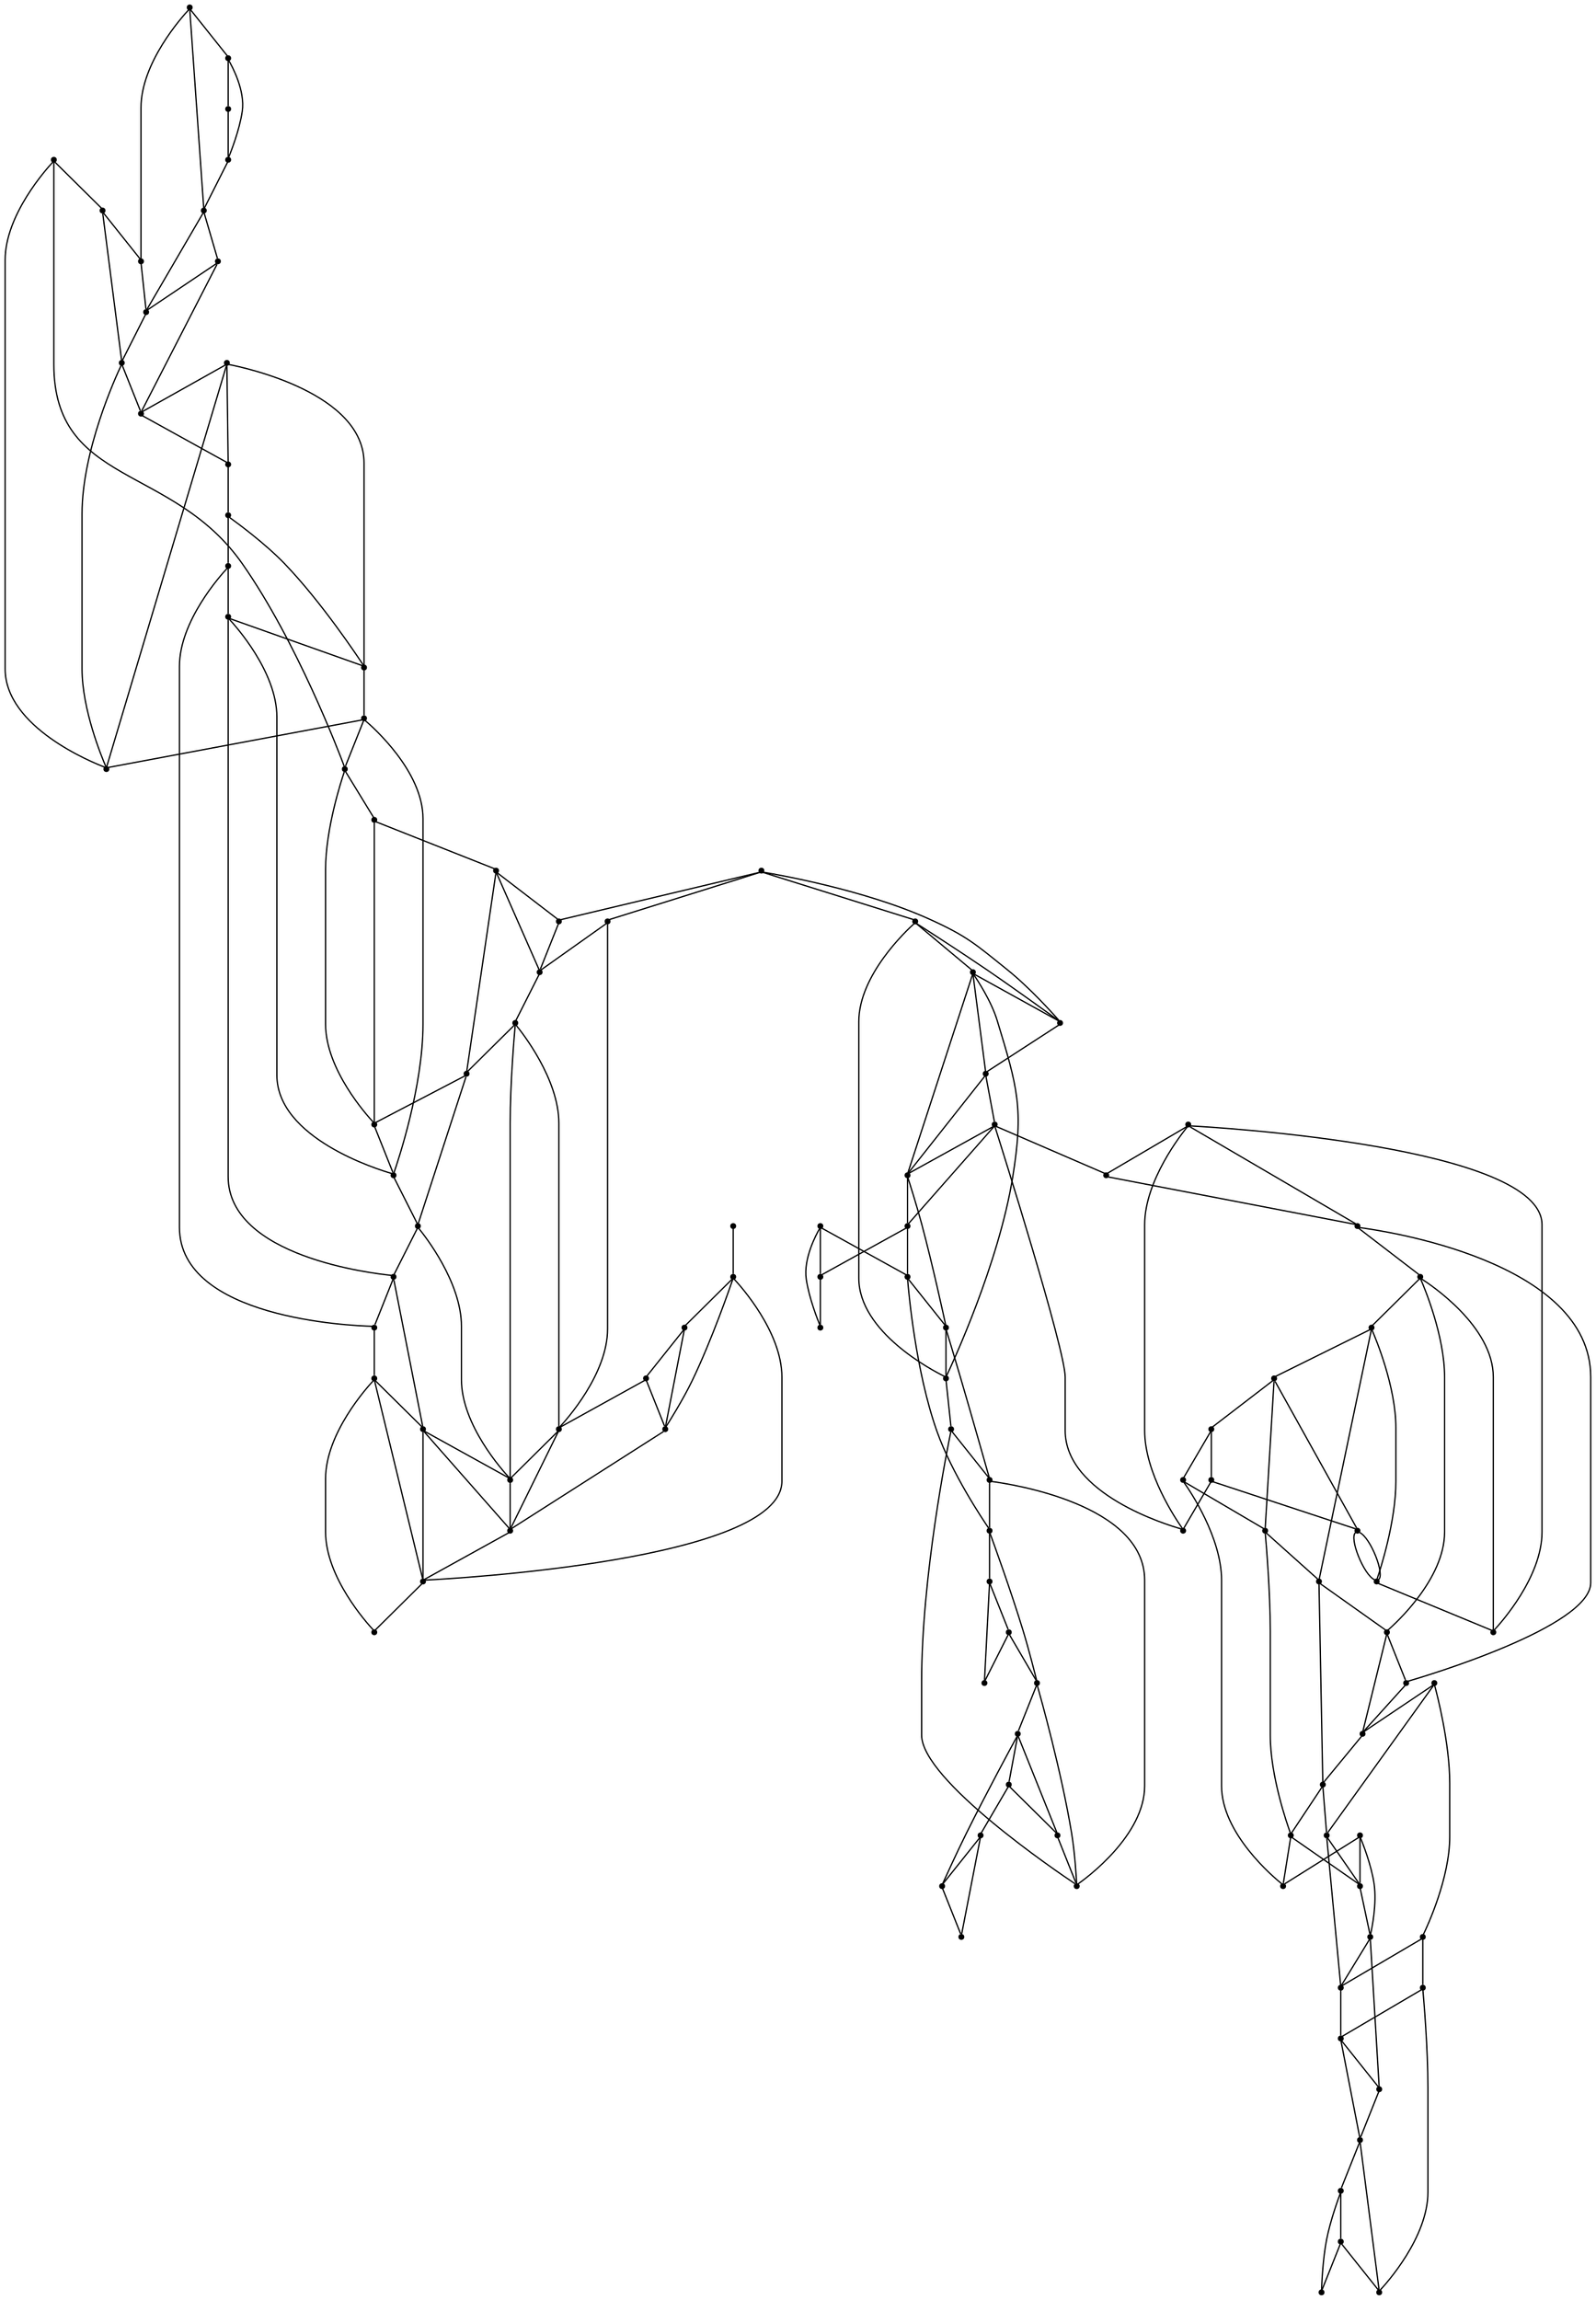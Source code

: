 graph {
  node [shape=point,comment="{\"directed\":false,\"doi\":\"10.1007/978-3-319-73915-1_15\",\"figure\":\"7 (4)\"}"]

  v0 [pos="832.5774285184225,800.6464913248411"]
  v1 [pos="812.5711292625772,820.6493819052671"]
  v2 [pos="792.5710457745618,820.6493819052671"]
  v3 [pos="772.5657957276085,840.6522724856931"]
  v4 [pos="752.5625805100215,840.652272485693"]
  v5 [pos="732.5614955044273,860.6552902413957"]
  v6 [pos="712.555196248582,800.6464913248411"]
  v7 [pos="672.5498627136133,760.6405829887125"]
  v8 [pos="652.5455982871343,760.6405829887125"]
  v9 [pos="612.5392632345869,720.6346746525838"]
  v10 [pos="592.5352213675699,860.6573568396432"]
  v11 [pos="572.5330712559792,840.6523678671506"]
  v12 [pos="572.5370614291897,680.6287663164552"]
  v13 [pos="592.5360639141044,700.6317840721579"]
  v14 [pos="552.5296652731391,820.6493819052671"]
  v15 [pos="552.5296652731391,640.6228579803264"]
  v16 [pos="572.5370614291899,660.6258757360292"]
  v17 [pos="572.5330712559792,800.646459531022"]
  v18 [pos="532.5265136439698,600.6170768194745"]
  v19 [pos="552.5296652731392,620.6199673999006"]
  v20 [pos="512.5233143234873,620.6199673999006"]
  v21 [pos="492.5201150030048,600.6170768194745"]
  v22 [pos="472.5211125180902,660.6258757360291"]
  v23 [pos="452.5137481562484,640.6228579803264"]
  v24 [pos="472.5211125180902,720.6346746525838"]
  v25 [pos="452.5137481562484,740.6375652330097"]
  v26 [pos="432.5105488357658,700.6317840721579"]
  v27 [pos="412.50738130949213,680.6287663164551"]
  v28 [pos="432.51054883576586,740.6375652330098"]
  v29 [pos="412.50738130949213,760.6405829887125"]
  v30 [pos="392.50418198900957,820.6493819052671"]
  v31 [pos="372.50517950409505,800.6464913248411"]
  v32 [pos="352.4978151422533,800.6464913248411"]
  v33 [pos="332.4946158217707,780.6434735691385"]
  v34 [pos="312.491448295497,780.6434735691385"]
  v35 [pos="292.48824897501447,760.6405829887124"]
  v36 [pos="812.5711292625772,800.6464913248411"]
  v37 [pos="792.5710457745618,800.6464913248411"]
  v38 [pos="772.5657957276085,800.6464913248411"]
  v39 [pos="772.5657957276084,820.6493819052671"]
  v40 [pos="752.5625805100215,820.6493819052671"]
  v41 [pos="752.5625805100215,800.6464913248411"]
  v42 [pos="732.5614955044274,820.6493819052671"]
  v43 [pos="732.5614955044274,800.6464913248411"]
  v44 [pos="732.5614955044274,840.652272485693"]
  v45 [pos="712.555196248582,840.6522724856931"]
  v46 [pos="712.5551962485821,860.6552902413957"]
  v47 [pos="712.555196248582,820.6493819052671"]
  v48 [pos="672.5498627136133,820.6493819052671"]
  v49 [pos="672.5498627136133,860.6552902413957"]
  v50 [pos="672.5498627136133,800.6464913248411"]
  v51 [pos="652.5455982871343,820.6493819052671"]
  v52 [pos="672.5498627136133,840.6522724856931"]
  v53 [pos="652.5455982871343,840.652272485693"]
  v54 [pos="652.5455982871343,860.6552902413957"]
  v55 [pos="652.5455982871343,800.6464913248411"]
  v56 [pos="612.5392632345869,860.6552902413957"]
  v57 [pos="612.5392632345869,760.6405829887124"]
  v58 [pos="612.5392632345869,820.6493819052671"]
  v59 [pos="612.5392632345869,800.6464913248411"]
  v60 [pos="592.5360639141044,820.6493819052671"]
  v61 [pos="612.5392632345869,840.652272485693"]
  v62 [pos="592.5360639141044,860.6552902413957"]
  v63 [pos="592.5360639141044,800.646491324841"]
  v64 [pos="572.5370614291897,700.6317840721579"]
  v65 [pos="592.5360639141044,720.6346746525838"]
  v66 [pos="572.5370614291899,720.6346746525838"]
  v67 [pos="592.5360639141044,760.6405829887125"]
  v68 [pos="592.5360639141044,840.652272485693"]
  v69 [pos="552.5296652731392,660.6258757360292"]
  v70 [pos="552.5296652731392,700.6317840721579"]
  v71 [pos="552.5296652731392,720.6346746525838"]
  v72 [pos="572.5330712559792,820.6493501114478"]
  v73 [pos="532.5265136439698,660.6258757360292"]
  v74 [pos="552.5296652731392,680.6287663164551"]
  v75 [pos="532.5265136439698,700.6317840721579"]
  v76 [pos="532.5265136439698,720.6346746525838"]
  v77 [pos="512.5233143234873,600.6170768194745"]
  v78 [pos="472.5211125180902,760.6405829887124"]
  v79 [pos="472.52111251809026,800.6464913248411"]
  v80 [pos="532.5265136439699,740.6375652330098"]
  v81 [pos="532.5265136439699,620.6199673999006"]
  v82 [pos="532.5265136439698,640.6228579803264"]
  v83 [pos="532.5265136439699,680.6287663164552"]
  v84 [pos="472.5211125180902,640.6228579803264"]
  v85 [pos="472.52111251809026,740.6375652330098"]
  v86 [pos="472.52111251809026,780.6434735691385"]
  v87 [pos="472.52111251809026,820.6493819052671"]
  v88 [pos="452.5137481562484,780.6434735691385"]
  v89 [pos="452.5137481562484,760.6405829887124"]
  v90 [pos="432.51054883576586,760.6405829887125"]
  v91 [pos="452.5137481562484,800.6464913248411"]
  v92 [pos="432.5105488357658,780.6434735691385"]
  v93 [pos="452.5137481562484,820.6493819052671"]
  v94 [pos="432.51054883576586,800.6464913248411"]
  v95 [pos="432.5105488357658,820.6493819052671"]
  v96 [pos="432.5105488357658,680.6287663164551"]
  v97 [pos="412.50738130949213,780.6434735691385"]
  v98 [pos="412.50738130949213,800.646491324841"]
  v99 [pos="392.50418198900957,780.6434735691385"]
  v100 [pos="412.50738130949213,820.6493819052671"]
  v101 [pos="392.50418198900957,800.6464913248411"]
  v102 [pos="392.50418198900957,760.6405829887125"]
  v103 [pos="372.50517950409505,760.6405829887124"]
  v104 [pos="372.50517950409505,780.6434735691385"]
  v105 [pos="352.4978151422533,760.6405829887124"]
  v106 [pos="352.49781514225333,780.6434735691385"]
  v107 [pos="332.4946158217707,760.6405829887125"]
  v108 [pos="312.491448295497,760.6405829887125"]

  v0 -- v1 [id="-1",pos="832.5774285184225,800.6464913248411 832.5782869620614,811.698022875259 823.6226849787417,820.6493819052671 812.5711292625772,820.6493819052671"]
  v2 -- v3 [id="-3",pos="792.5710457745618,820.6493819052671 792.5759579798289,831.7009134556848 783.6245528320774,840.6522724856931 772.5657957276085,840.6522724856931"]
  v34 -- v108 [id="-5",pos="312.491448295497,780.6434735691385 312.491448295497,760.6405829887125 312.491448295497,760.6405829887125 312.491448295497,760.6405829887125"]
  v108 -- v35 [id="-6",pos="312.491448295497,760.6405829887125 292.48824897501447,760.6405829887124 292.48824897501447,760.6405829887124 292.48824897501447,760.6405829887124"]
  v108 -- v107 [id="-7",pos="312.491448295497,760.6405829887125 332.4946158217707,760.6405829887125 332.4946158217707,760.6405829887125 332.4946158217707,760.6405829887125"]
  v33 -- v106 [id="-9",pos="332.4946158217707,780.6434735691385 352.49781514225333,780.6434735691385 352.49781514225333,780.6434735691385 352.49781514225333,780.6434735691385"]
  v33 -- v34 [id="-10",pos="332.4946158217707,780.6434735691385 312.491448295497,780.6434735691385 312.491448295497,780.6434735691385 312.491448295497,780.6434735691385"]
  v107 -- v33 [id="-11",pos="332.4946158217707,760.6405829887125 332.4946158217707,780.6434735691385 332.4946158217707,780.6434735691385 332.4946158217707,780.6434735691385"]
  v4 -- v5 [id="-13",pos="752.5625805100215,840.652272485693 752.5613564329808,851.7039312113876 743.6099512852293,860.6552902413957 732.5614955044273,860.6552902413957"]
  v6 -- v7 [id="-14",pos="712.555196248582,800.6464913248411 712.5549577920157,778.5557006382128 694.6396205782261,760.6405194010741 672.5498627136133,760.6405829887125"]
  v105 -- v107 [id="-15",pos="352.4978151422533,760.6405829887124 332.4946158217707,760.6405829887125 332.4946158217707,760.6405829887125 332.4946158217707,760.6405829887125"]
  v105 -- v106 [id="-16",pos="352.4978151422533,760.6405829887124 352.49781514225333,780.6434735691385 352.49781514225333,780.6434735691385 352.49781514225333,780.6434735691385"]
  v32 -- v31 [id="-17",pos="352.4978151422533,800.6464913248411 372.50517950409505,800.6464913248411 372.50517950409505,800.6464913248411 372.50517950409505,800.6464913248411"]
  v106 -- v32 [id="-18",pos="352.49781514225333,780.6434735691385 352.4978151422533,800.6464913248411 352.4978151422533,800.6464913248411 352.4978151422533,800.6464913248411"]
  v31 -- v104 [id="-20",pos="372.50517950409505,800.6464913248411 372.50517950409505,780.6434735691385 372.50517950409505,780.6434735691385 372.50517950409505,780.6434735691385"]
  v104 -- v106 [id="-21",pos="372.50517950409505,780.6434735691385 352.49781514225333,780.6434735691385 352.49781514225333,780.6434735691385 352.49781514225333,780.6434735691385"]
  v103 -- v104 [id="-22",pos="372.50517950409505,760.6405829887124 372.50517950409505,780.6434735691385 372.50517950409505,780.6434735691385 372.50517950409505,780.6434735691385"]
  v103 -- v105 [id="-23",pos="372.50517950409505,760.6405829887124 352.4978151422533,760.6405829887124 352.4978151422533,760.6405829887124 352.4978151422533,760.6405829887124"]
  v8 -- v9 [id="-25",pos="652.5455982871343,760.6405829887125 652.5454234189856,738.5497923020841 634.630086205196,720.6346110649454 612.5392632345869,720.6346746525838"]
  v10 -- v11 [id="-26",pos="592.5352213675699,860.6573568396432 581.480025214492,860.6551630661189 572.5285564783227,851.7038676237491 572.5330712559792,840.6523678671506"]
  v30 -- v100 [id="-27",pos="392.50418198900957,820.6493819052671 412.50738130949213,820.6493819052671 412.50738130949213,820.6493819052671 412.50738130949213,820.6493819052671"]
  v102 -- v29 [id="-28",pos="392.50418198900957,760.6405829887125 412.50738130949213,760.6405829887125 412.50738130949213,760.6405829887125 412.50738130949213,760.6405829887125"]
  v30 -- v101 [id="-29",pos="392.50418198900957,820.6493819052671 392.50418198900957,800.6464913248411 392.50418198900957,800.6464913248411 392.50418198900957,800.6464913248411"]
  v101 -- v31 [id="-30",pos="392.50418198900957,800.6464913248411 372.50517950409505,800.6464913248411 372.50517950409505,800.6464913248411 372.50517950409505,800.6464913248411"]
  v99 -- v101 [id="-31",pos="392.50418198900957,780.6434735691385 392.50418198900957,800.6464913248411 392.50418198900957,800.6464913248411 392.50418198900957,800.6464913248411"]
  v99 -- v104 [id="-32",pos="392.50418198900957,780.6434735691385 372.50517950409505,780.6434735691385 372.50517950409505,780.6434735691385 372.50517950409505,780.6434735691385"]
  v102 -- v99 [id="-33",pos="392.50418198900957,760.6405829887125 392.50418198900957,780.6434735691385 392.50418198900957,780.6434735691385 392.50418198900957,780.6434735691385"]
  v102 -- v103 [id="-34",pos="392.50418198900957,760.6405829887125 372.50517950409505,760.6405829887124 372.50517950409505,760.6405829887124 372.50517950409505,760.6405829887124"]
  v100 -- v95 [id="-38",pos="412.50738130949213,820.6493819052671 432.5105488357658,820.6493819052671 432.5105488357658,820.6493819052671 432.5105488357658,820.6493819052671"]
  v98 -- v101 [id="-39",pos="412.50738130949213,800.646491324841 392.50418198900957,800.6464913248411 392.50418198900957,800.6464913248411 392.50418198900957,800.6464913248411"]
  v98 -- v100 [id="-40",pos="412.50738130949213,800.646491324841 412.50738130949213,820.6493819052671 412.50738130949213,820.6493819052671 412.50738130949213,820.6493819052671"]
  v97 -- v99 [id="-41",pos="412.50738130949213,780.6434735691385 392.50418198900957,780.6434735691385 392.50418198900957,780.6434735691385 392.50418198900957,780.6434735691385"]
  v97 -- v98 [id="-42",pos="412.50738130949213,780.6434735691385 412.50738130949213,800.646491324841 412.50738130949213,800.646491324841 412.50738130949213,800.646491324841"]
  v29 -- v97 [id="-43",pos="412.50738130949213,760.6405829887125 412.50738130949213,780.6434735691385 412.50738130949213,780.6434735691385 412.50738130949213,780.6434735691385"]
  v29 -- v90 [id="-44",pos="412.50738130949213,760.6405829887125 432.51054883576586,760.6405829887125 432.51054883576586,760.6405829887125 432.51054883576586,760.6405829887125"]
  v12 -- v13 [id="-45",pos="572.5370614291897,680.6287663164552 583.5846110750394,680.6287027288167 592.5360798112088,689.5799981711865 592.5360639141044,700.6317840721579"]
  v11 -- v14 [id="-46",pos="572.5330712559792,840.6523678671506 561.4811499064128,840.6522724856931 552.5296811702436,831.7009770433233 552.5296652731391,820.6493819052671"]
  v15 -- v16 [id="-47",pos="552.5296652731391,640.6228579803264 563.5814117545569,640.6227943926881 572.5328804907261,649.5740898350579 572.5370614291899,660.6258757360292"]
  v14 -- v17 [id="-48",pos="552.5296652731391,820.6493819052671 552.5296811702436,809.5977867672109 561.4810863179952,800.6464277372028 572.5330712559792,800.646459531022"]
  v95 -- v94 [id="-51",pos="432.5105488357658,820.6493819052671 432.51054883576586,800.6464913248411 432.51054883576586,800.6464913248411 432.51054883576586,800.6464913248411"]
  v94 -- v92 [id="-52",pos="432.51054883576586,800.6464913248411 432.5105488357658,780.6434735691385 432.5105488357658,780.6434735691385 432.5105488357658,780.6434735691385"]
  v94 -- v98 [id="-53",pos="432.51054883576586,800.6464913248411 412.50738130949213,800.646491324841 412.50738130949213,800.646491324841 412.50738130949213,800.646491324841"]
  v92 -- v90 [id="-54",pos="432.5105488357658,780.6434735691385 432.51054883576586,760.6405829887125 432.51054883576586,760.6405829887125 432.51054883576586,760.6405829887125"]
  v92 -- v97 [id="-55",pos="432.5105488357658,780.6434735691385 412.50738130949213,780.6434735691385 412.50738130949213,780.6434735691385 412.50738130949213,780.6434735691385"]
  v90 -- v28 [id="-56",pos="432.51054883576586,760.6405829887125 432.51054883576586,740.6375652330098 432.51054883576586,740.6375652330098 432.51054883576586,740.6375652330098"]
  v28 -- v25 [id="-57",pos="432.51054883576586,740.6375652330098 452.5137481562484,740.6375652330097 452.5137481562484,740.6375652330097 452.5137481562484,740.6375652330097"]
  v96 -- v83 [id="-58",pos="432.5105488357658,680.6287663164551 532.5265136439699,680.6287663164552 532.5265136439699,680.6287663164552 532.5265136439699,680.6287663164552"]
  v96 -- v26 [id="-59",pos="432.5105488357658,680.6287663164551 432.5105488357658,700.6317840721579 432.5105488357658,700.6317840721579 432.5105488357658,700.6317840721579"]
  v96 -- v27 [id="-60",pos="432.5105488357658,680.6287663164551 412.50738130949213,680.6287663164551 412.50738130949213,680.6287663164551 412.50738130949213,680.6287663164551"]
  v93 -- v95 [id="-62",pos="452.5137481562484,820.6493819052671 432.5105488357658,820.6493819052671 432.5105488357658,820.6493819052671 432.5105488357658,820.6493819052671"]
  v93 -- v87 [id="-64",pos="452.5137481562484,820.6493819052671 472.52111251809026,820.6493819052671 472.52111251809026,820.6493819052671 472.52111251809026,820.6493819052671"]
  v91 -- v94 [id="-65",pos="452.5137481562484,800.6464913248411 432.51054883576586,800.6464913248411 432.51054883576586,800.6464913248411 432.51054883576586,800.6464913248411"]
  v91 -- v79 [id="-66",pos="452.5137481562484,800.6464913248411 472.52111251809026,800.6464913248411 472.52111251809026,800.6464913248411 472.52111251809026,800.6464913248411"]
  v91 -- v93 [id="-67",pos="452.5137481562484,800.6464913248411 452.5137481562484,820.6493819052671 452.5137481562484,820.6493819052671 452.5137481562484,820.6493819052671"]
  v88 -- v92 [id="-68",pos="452.5137481562484,780.6434735691385 432.5105488357658,780.6434735691385 432.5105488357658,780.6434735691385 432.5105488357658,780.6434735691385"]
  v88 -- v91 [id="-69",pos="452.5137481562484,780.6434735691385 452.5137481562484,800.6464913248411 452.5137481562484,800.6464913248411 452.5137481562484,800.6464913248411"]
  v89 -- v88 [id="-70",pos="452.5137481562484,760.6405829887124 452.5137481562484,780.6434735691385 452.5137481562484,780.6434735691385 452.5137481562484,780.6434735691385"]
  v89 -- v78 [id="-71",pos="452.5137481562484,760.6405829887124 472.5211125180902,760.6405829887124 472.5211125180902,760.6405829887124 472.5211125180902,760.6405829887124"]
  v89 -- v90 [id="-72",pos="452.5137481562484,760.6405829887124 432.51054883576586,760.6405829887125 432.51054883576586,760.6405829887125 432.51054883576586,760.6405829887125"]
  v25 -- v89 [id="-73",pos="452.5137481562484,740.6375652330097 452.5137481562484,760.6405829887124 452.5137481562484,760.6405829887124 452.5137481562484,760.6405829887124"]
  v18 -- v19 [id="-74",pos="532.5265136439698,600.6170768194745 543.5782124340743,600.6168860565595 552.5296811702436,609.5681814989292 552.5296652731392,620.6199673999006"]
  v20 -- v21 [id="-75",pos="512.5233143234873,620.6199673999006 501.47546263265355,620.6198402246238 492.5240256906931,611.668544782254 492.5201150030048,600.6170768194745"]
  v22 -- v23 [id="-76",pos="472.5211125180902,660.6258757360291 461.46909578589725,660.6257485607524 452.51765884393683,651.6744531183826 452.5137481562484,640.6228579803264"]
  v24 -- v25 [id="-77",pos="472.5211125180902,720.6346746525838 461.4690321974796,720.6346110649454 452.51759525551915,729.5859065073151 452.5137481562484,740.6375652330097"]
  v87 -- v79 [id="-81",pos="472.52111251809026,820.6493819052671 472.52111251809026,800.6464913248411 472.52111251809026,800.6464913248411 472.52111251809026,800.6464913248411"]
  v79 -- v86 [id="-82",pos="472.52111251809026,800.6464913248411 472.52111251809026,780.6434735691385 472.52111251809026,780.6434735691385 472.52111251809026,780.6434735691385"]
  v86 -- v88 [id="-83",pos="472.52111251809026,780.6434735691385 452.5137481562484,780.6434735691385 452.5137481562484,780.6434735691385 452.5137481562484,780.6434735691385"]
  v86 -- v78 [id="-84",pos="472.52111251809026,780.6434735691385 472.5211125180902,760.6405829887124 472.5211125180902,760.6405829887124 472.5211125180902,760.6405829887124"]
  v87 -- v80 [id="-85",pos="472.52111251809026,820.6493819052671 532.5304243316583,820.6493819052671 532.5304243316583,820.6493819052671 532.5304243316583,820.6493819052671 532.5265136439699,800.6464277372028 532.5265136439699,800.6464277372028 532.5265136439699,800.6464277372028 532.5265136439699,780.6434735691385 532.5265136439699,780.6434735691385 532.5265136439699,780.6434735691385 532.5265136439699,760.6405829887125 532.5265136439699,760.6405829887125 532.5265136439699,760.6405829887125 532.5265136439699,740.6375652330098 532.5265136439699,740.6375652330098 532.5265136439699,740.6375652330098"]
  v86 -- v79 [id="-86",pos="472.52111251809026,780.6434735691385 532.5304243316583,780.6434735691385 532.5304243316583,780.6434735691385 532.5304243316583,780.6434735691385 552.5296811702436,780.6434735691385 552.5296811702436,780.6434735691385 552.5296811702436,780.6434735691385 552.5296811702436,760.6405194010741 552.5296811702436,760.6405194010741 552.5296811702436,760.6405194010741 563.5814117545569,760.6405194010741 572.5328804907261,769.5918148434439 572.5328804907261,780.6434735691385 572.5328804907261,791.6950687071945 563.5814753429746,800.6464277372028 552.5296811702436,800.6464277372028 532.526481849761,800.6464277372028 532.526481849761,800.6464277372028 532.526481849761,800.6464277372028 472.52111251809026,800.6464913248411 472.52111251809026,800.6464913248411 472.52111251809026,800.6464913248411"]
  v20 -- v81 [id="-88",pos="512.5233143234873,620.6199673999006 532.5265136439699,620.6199673999006 532.5265136439699,620.6199673999006 532.5265136439699,620.6199673999006"]
  v77 -- v21 [id="-89",pos="512.5233143234873,600.6170768194745 492.5201150030048,600.6170768194745 492.5201150030048,600.6170768194745 492.5201150030048,600.6170768194745"]
  v77 -- v20 [id="-90",pos="512.5233143234873,600.6170768194745 512.5233143234873,620.6199673999006 512.5233143234873,620.6199673999006 512.5233143234873,620.6199673999006"]
  v22 -- v84 [id="-91",pos="472.5211125180902,660.6258757360291 472.5211125180902,640.6228579803264 472.5211125180902,640.6228579803264 472.5211125180902,640.6228579803264"]
  v26 -- v27 [id="-92",pos="432.5105488357658,700.6317840721579 421.46272893914096,700.631656896881 412.5112919971806,691.6803614545113 412.50738130949213,680.6287663164551"]
  v28 -- v29 [id="-93",pos="432.51054883576586,740.6375652330098 421.4626653507233,740.6375652330098 412.51122840876286,749.5888606753795 412.50738130949213,760.6405829887125"]
  v30 -- v31 [id="-94",pos="392.50418198900957,820.6493819052671 381.456298503967,820.6493183176287 372.50486156200657,811.698022875259 372.50517950409505,800.6464913248411"]
  v32 -- v33 [id="-95",pos="352.4978151422533,800.6464913248411 341.4499316572107,800.6463641495643 332.4984947152503,791.6950687071945 332.4946158217707,780.6434735691385"]
  v34 -- v35 [id="-96",pos="312.491448295497,780.6434735691385 301.4435648104544,780.6434099815 292.492127868494,771.6921145391302 292.48824897501447,760.6405829887124"]
  v36 -- v0 [id="-100",pos="812.5711292625772,800.6464913248411 832.5774285184225,800.6464913248411 832.5774285184225,800.6464913248411 832.5774285184225,800.6464913248411"]
  v36 -- v1 [id="-101",pos="812.5711292625772,800.6464913248411 812.5711292625772,820.6493819052671 812.5711292625772,820.6493819052671 812.5711292625772,820.6493819052671"]
  v1 -- v2 [id="-102",pos="812.5711292625772,820.6493819052671 792.5710457745618,820.6493819052671 792.5710457745618,820.6493819052671 792.5710457745618,820.6493819052671"]
  v37 -- v38 [id="-104",pos="792.5710457745618,800.6464913248411 772.5657957276085,800.6464913248411 772.5657957276085,800.6464913248411 772.5657957276085,800.6464913248411"]
  v37 -- v2 [id="-105",pos="792.5710457745618,800.6464913248411 792.5710457745618,820.6493819052671 792.5710457745618,820.6493819052671 792.5710457745618,820.6493819052671"]
  v37 -- v36 [id="-106",pos="792.5710457745618,800.6464913248411 812.5711292625772,800.6464913248411 812.5711292625772,800.6464913248411 812.5711292625772,800.6464913248411"]
  v38 -- v39 [id="-108",pos="772.5657957276085,800.6464913248411 772.5657957276084,820.6493819052671 772.5657957276084,820.6493819052671 772.5657957276084,820.6493819052671"]
  v75 -- v83 [id="-109",pos="532.5265136439698,700.6317840721579 532.5265136439699,680.6287663164552 532.5265136439699,680.6287663164552 532.5265136439699,680.6287663164552"]
  v75 -- v76 [id="-110",pos="532.5265136439698,700.6317840721579 532.5265136439698,720.6346746525838 532.5265136439698,720.6346746525838 532.5265136439698,720.6346746525838"]
  v83 -- v74 [id="-111",pos="532.5265136439699,680.6287663164552 552.5296652731392,680.6287663164551 552.5296652731392,680.6287663164551 552.5296652731392,680.6287663164551"]
  v73 -- v82 [id="-112",pos="532.5265136439698,660.6258757360292 532.5265136439698,640.6228579803264 532.5265136439698,640.6228579803264 532.5265136439698,640.6228579803264"]
  v73 -- v83 [id="-113",pos="532.5265136439698,660.6258757360292 532.5265136439699,680.6287663164552 532.5265136439699,680.6287663164552 532.5265136439699,680.6287663164552"]
  v82 -- v81 [id="-114",pos="532.5265136439698,640.6228579803264 532.5265136439699,620.6199673999006 532.5265136439699,620.6199673999006 532.5265136439699,620.6199673999006"]
  v82 -- v15 [id="-115",pos="532.5265136439698,640.6228579803264 552.5296652731391,640.6228579803264 552.5296652731391,640.6228579803264 552.5296652731391,640.6228579803264"]
  v81 -- v19 [id="-116",pos="532.5265136439699,620.6199673999006 552.5296652731392,620.6199673999006 552.5296652731392,620.6199673999006 552.5296652731392,620.6199673999006"]
  v81 -- v18 [id="-117",pos="532.5265136439699,620.6199673999006 532.5265136439698,600.6170768194745 532.5265136439698,600.6170768194745 532.5265136439698,600.6170768194745"]
  v85 -- v25 [id="-118",pos="472.52111251809026,740.6375652330098 452.5137481562484,740.6375652330097 452.5137481562484,740.6375652330097 452.5137481562484,740.6375652330097"]
  v85 -- v78 [id="-119",pos="472.52111251809026,740.6375652330098 472.5211125180902,760.6405829887124 472.5211125180902,760.6405829887124 472.5211125180902,760.6405829887124"]
  v85 -- v24 [id="-120",pos="472.52111251809026,740.6375652330098 472.5211125180902,720.6346746525838 472.5211125180902,720.6346746525838 472.5211125180902,720.6346746525838"]
  v85 -- v80 [id="-121",pos="472.52111251809026,740.6375652330098 532.5265136439699,740.6375652330098 532.5265136439699,740.6375652330098 532.5265136439699,740.6375652330098"]
  v76 -- v80 [id="-122",pos="532.5265136439698,720.6346746525838 532.5265136439699,740.6375652330098 532.5265136439699,740.6375652330098 532.5265136439699,740.6375652330098"]
  v75 -- v26 [id="-125",pos="532.5265136439698,700.6317840721579 432.5105488357658,700.6317840721579 432.5105488357658,700.6317840721579 432.5105488357658,700.6317840721579"]
  v73 -- v22 [id="-126",pos="532.5265136439698,660.6258757360292 472.5211125180902,660.6258757360291 472.5211125180902,660.6258757360291 472.5211125180902,660.6258757360291"]
  v18 -- v77 [id="-127",pos="532.5265136439698,600.6170768194745 512.5233143234873,600.6170768194745 512.5233143234873,600.6170768194745 512.5233143234873,600.6170768194745"]
  v76 -- v24 [id="-128",pos="532.5265136439698,720.6346746525838 472.5211125180902,720.6346746525838 472.5211125180902,720.6346746525838 472.5211125180902,720.6346746525838"]
  v39 -- v40 [id="-129",pos="772.5657957276084,820.6493819052671 752.5625805100215,820.6493819052671 752.5625805100215,820.6493819052671 752.5625805100215,820.6493819052671"]
  v39 -- v2 [id="-130",pos="772.5657957276084,820.6493819052671 792.5710457745618,820.6493819052671 792.5710457745618,820.6493819052671 792.5710457745618,820.6493819052671"]
  v3 -- v39 [id="-131",pos="772.5657957276085,840.6522724856931 772.5657957276084,820.6493819052671 772.5657957276084,820.6493819052671 772.5657957276084,820.6493819052671"]
  v41 -- v40 [id="-133",pos="752.5625805100215,800.6464913248411 752.5625805100215,820.6493819052671 752.5625805100215,820.6493819052671 752.5625805100215,820.6493819052671"]
  v40 -- v4 [id="-134",pos="752.5625805100215,820.6493819052671 752.5625805100215,840.652272485693 752.5625805100215,840.652272485693 752.5625805100215,840.652272485693"]
  v40 -- v42 [id="-135",pos="752.5625805100215,820.6493819052671 732.5614955044274,820.6493819052671 732.5614955044274,820.6493819052671 732.5614955044274,820.6493819052671"]
  v41 -- v38 [id="-136",pos="752.5625805100215,800.6464913248411 772.5657957276085,800.6464913248411 772.5657957276085,800.6464913248411 772.5657957276085,800.6464913248411"]
  v4 -- v3 [id="-137",pos="752.5625805100215,840.652272485693 772.5657957276085,840.6522724856931 772.5657957276085,840.6522724856931 772.5657957276085,840.6522724856931"]
  v43 -- v6 [id="-138",pos="732.5614955044274,800.6464913248411 712.555196248582,800.6464913248411 712.555196248582,800.6464913248411 712.555196248582,800.6464913248411"]
  v44 -- v45 [id="-139",pos="732.5614955044274,840.652272485693 712.555196248582,840.6522724856931 712.555196248582,840.6522724856931 712.555196248582,840.6522724856931"]
  v5 -- v46 [id="-141",pos="732.5614955044273,860.6552902413957 712.5551962485821,860.6552902413957 712.5551962485821,860.6552902413957 712.5551962485821,860.6552902413957"]
  v43 -- v42 [id="-142",pos="732.5614955044274,800.6464913248411 732.5614955044274,820.6493819052671 732.5614955044274,820.6493819052671 732.5614955044274,820.6493819052671"]
  v43 -- v41 [id="-143",pos="732.5614955044274,800.6464913248411 752.5625805100215,800.6464913248411 752.5625805100215,800.6464913248411 752.5625805100215,800.6464913248411"]
  v44 -- v5 [id="-144",pos="732.5614955044274,840.652272485693 732.5614955044273,860.6552902413957 732.5614955044273,860.6552902413957 732.5614955044273,860.6552902413957"]
  v44 -- v4 [id="-145",pos="732.5614955044274,840.652272485693 752.5625805100215,840.652272485693 752.5625805100215,840.652272485693 752.5625805100215,840.652272485693"]
  v44 -- v42 [id="-146",pos="732.5614955044274,840.652272485693 732.5614955044274,820.6493819052671 732.5614955044274,820.6493819052671 732.5614955044274,820.6493819052671"]
  v47 -- v48 [id="-147",pos="712.555196248582,820.6493819052671 672.5498627136133,820.6493819052671 672.5498627136133,820.6493819052671 672.5498627136133,820.6493819052671"]
  v47 -- v42 [id="-148",pos="712.555196248582,820.6493819052671 732.5614955044274,820.6493819052671 732.5614955044274,820.6493819052671 732.5614955044274,820.6493819052671"]
  v47 -- v6 [id="-149",pos="712.555196248582,820.6493819052671 712.555196248582,800.6464913248411 712.555196248582,800.6464913248411 712.555196248582,800.6464913248411"]
  v45 -- v47 [id="-150",pos="712.555196248582,840.6522724856931 712.555196248582,820.6493819052671 712.555196248582,820.6493819052671 712.555196248582,820.6493819052671"]
  v45 -- v46 [id="-151",pos="712.555196248582,840.6522724856931 712.5551962485821,860.6552902413957 712.5551962485821,860.6552902413957 712.5551962485821,860.6552902413957"]
  v84 -- v23 [id="-153",pos="472.5211125180902,640.6228579803264 452.5137481562484,640.6228579803264 452.5137481562484,640.6228579803264 452.5137481562484,640.6228579803264"]
  v46 -- v49 [id="-154",pos="712.5551962485821,860.6552902413957 672.5498627136133,860.6552902413957 672.5498627136133,860.6552902413957 672.5498627136133,860.6552902413957"]
  v84 -- v82 [id="-155",pos="472.5211125180902,640.6228579803264 532.5265136439698,640.6228579803264 532.5265136439698,640.6228579803264 532.5265136439698,640.6228579803264"]
  v71 -- v76 [id="-156",pos="552.5296652731392,720.6346746525838 532.5265136439698,720.6346746525838 532.5265136439698,720.6346746525838 532.5265136439698,720.6346746525838"]
  v70 -- v71 [id="-157",pos="552.5296652731392,700.6317840721579 552.5296652731392,720.6346746525838 552.5296652731392,720.6346746525838 552.5296652731392,720.6346746525838"]
  v70 -- v75 [id="-158",pos="552.5296652731392,700.6317840721579 532.5265136439698,700.6317840721579 532.5265136439698,700.6317840721579 532.5265136439698,700.6317840721579"]
  v74 -- v12 [id="-159",pos="552.5296652731392,680.6287663164551 572.5370614291897,680.6287663164552 572.5370614291897,680.6287663164552 572.5370614291897,680.6287663164552"]
  v74 -- v70 [id="-160",pos="552.5296652731392,680.6287663164551 552.5296652731392,700.6317840721579 552.5296652731392,700.6317840721579 552.5296652731392,700.6317840721579"]
  v69 -- v74 [id="-161",pos="552.5296652731392,660.6258757360292 552.5296652731392,680.6287663164551 552.5296652731392,680.6287663164551 552.5296652731392,680.6287663164551"]
  v69 -- v73 [id="-162",pos="552.5296652731392,660.6258757360292 532.5265136439698,660.6258757360292 532.5265136439698,660.6258757360292 532.5265136439698,660.6258757360292"]
  v15 -- v69 [id="-163",pos="552.5296652731391,640.6228579803264 552.5296652731392,660.6258757360292 552.5296652731392,660.6258757360292 552.5296652731392,660.6258757360292"]
  v19 -- v15 [id="-164",pos="552.5296652731392,620.6199673999006 552.5296652731391,640.6228579803264 552.5296652731391,640.6228579803264 552.5296652731391,640.6228579803264"]
  v50 -- v48 [id="-165",pos="672.5498627136133,800.6464913248411 672.5498627136133,820.6493819052671 672.5498627136133,820.6493819052671 672.5498627136133,820.6493819052671"]
  v48 -- v51 [id="-166",pos="672.5498627136133,820.6493819052671 652.5455982871343,820.6493819052671 652.5455982871343,820.6493819052671 652.5455982871343,820.6493819052671"]
  v52 -- v45 [id="-167",pos="672.5498627136133,840.6522724856931 712.555196248582,840.6522724856931 712.555196248582,840.6522724856931 712.555196248582,840.6522724856931"]
  v52 -- v53 [id="-168",pos="672.5498627136133,840.6522724856931 652.5455982871343,840.652272485693 652.5455982871343,840.652272485693 652.5455982871343,840.652272485693"]
  v52 -- v48 [id="-169",pos="672.5498627136133,840.6522724856931 672.5498627136133,820.6493819052671 672.5498627136133,820.6493819052671 672.5498627136133,820.6493819052671"]
  v49 -- v52 [id="-170",pos="672.5498627136133,860.6552902413957 672.5498627136133,840.6522724856931 672.5498627136133,840.6522724856931 672.5498627136133,840.6522724856931"]
  v49 -- v54 [id="-172",pos="672.5498627136133,860.6552902413957 652.5455982871343,860.6552902413957 652.5455982871343,860.6552902413957 652.5455982871343,860.6552902413957"]
  v11 -- v68 [id="-173",pos="572.5330712559792,840.6523678671506 592.5360639141044,840.652272485693 592.5360639141044,840.652272485693 592.5360639141044,840.652272485693"]
  v72 -- v14 [id="-174",pos="572.5330712559792,820.6493501114478 552.5296652731391,820.6493819052671 552.5296652731391,820.6493819052671 552.5296652731391,820.6493819052671"]
  v72 -- v11 [id="-175",pos="572.5330712559792,820.6493501114478 572.5330712559792,840.6523678671506 572.5330712559792,840.6523678671506 572.5330712559792,840.6523678671506"]
  v72 -- v60 [id="-176",pos="572.5330712559792,820.6493501114478 592.5360639141044,820.6493819052671 592.5360639141044,820.6493819052671 592.5360639141044,820.6493819052671"]
  v17 -- v72 [id="-177",pos="572.5330712559792,800.646459531022 572.5330712559792,820.6493501114478 572.5330712559792,820.6493501114478 572.5330712559792,820.6493501114478"]
  v17 -- v63 [id="-178",pos="572.5330712559792,800.646459531022 592.5360639141044,800.646491324841 592.5360639141044,800.646491324841 592.5360639141044,800.646491324841"]
  v7 -- v8 [id="-179",pos="672.5498627136133,760.6405829887125 652.5455982871343,760.6405829887125 652.5455982871343,760.6405829887125 652.5455982871343,760.6405829887125"]
  v66 -- v71 [id="-180",pos="572.5370614291899,720.6346746525838 552.5296652731392,720.6346746525838 552.5296652731392,720.6346746525838 552.5296652731392,720.6346746525838"]
  v64 -- v70 [id="-181",pos="572.5370614291897,700.6317840721579 552.5296652731392,700.6317840721579 552.5296652731392,700.6317840721579 552.5296652731392,700.6317840721579"]
  v64 -- v66 [id="-182",pos="572.5370614291897,700.6317840721579 572.5370614291899,720.6346746525838 572.5370614291899,720.6346746525838 572.5370614291899,720.6346746525838"]
  v12 -- v64 [id="-183",pos="572.5370614291897,680.6287663164552 572.5370614291897,700.6317840721579 572.5370614291897,700.6317840721579 572.5370614291897,700.6317840721579"]
  v12 -- v16 [id="-184",pos="572.5370614291897,680.6287663164552 572.5370614291899,660.6258757360292 572.5370614291899,660.6258757360292 572.5370614291899,660.6258757360292"]
  v16 -- v69 [id="-185",pos="572.5370614291899,660.6258757360292 552.5296652731392,660.6258757360292 552.5296652731392,660.6258757360292 552.5296652731392,660.6258757360292"]
  v50 -- v7 [id="-186",pos="672.5498627136133,800.6464913248411 672.5498627136133,760.6405829887125 672.5498627136133,760.6405829887125 672.5498627136133,760.6405829887125"]
  v50 -- v6 [id="-187",pos="672.5498627136133,800.6464913248411 712.555196248582,800.6464913248411 712.555196248582,800.6464913248411 712.555196248582,800.6464913248411"]
  v51 -- v55 [id="-188",pos="652.5455982871343,820.6493819052671 652.5455982871343,800.6464913248411 652.5455982871343,800.6464913248411 652.5455982871343,800.6464913248411"]
  v51 -- v53 [id="-189",pos="652.5455982871343,820.6493819052671 652.5455982871343,840.652272485693 652.5455982871343,840.652272485693 652.5455982871343,840.652272485693"]
  v53 -- v54 [id="-190",pos="652.5455982871343,840.652272485693 652.5455982871343,860.6552902413957 652.5455982871343,860.6552902413957 652.5455982871343,860.6552902413957"]
  v67 -- v57 [id="-191",pos="592.5360639141044,760.6405829887125 612.5392632345869,760.6405829887124 612.5392632345869,760.6405829887124 612.5392632345869,760.6405829887124"]
  v65 -- v9 [id="-192",pos="592.5360639141044,720.6346746525838 612.5392632345869,720.6346746525838 612.5392632345869,720.6346746525838 612.5392632345869,720.6346746525838"]
  v68 -- v61 [id="-193",pos="592.5360639141044,840.652272485693 612.5392632345869,840.652272485693 612.5392632345869,840.652272485693 612.5392632345869,840.652272485693"]
  v54 -- v56 [id="-194",pos="652.5455982871343,860.6552902413957 612.5392632345869,860.6552902413957 612.5392632345869,860.6552902413957 612.5392632345869,860.6552902413957"]
  v68 -- v62 [id="-195",pos="592.5360639141044,840.652272485693 592.5360639141044,860.6552902413957 592.5360639141044,860.6552902413957 592.5360639141044,860.6552902413957"]
  v60 -- v68 [id="-197",pos="592.5360639141044,820.6493819052671 592.5360639141044,840.652272485693 592.5360639141044,840.652272485693 592.5360639141044,840.652272485693"]
  v8 -- v57 [id="-198",pos="652.5455982871343,760.6405829887125 612.5392632345869,760.6405829887124 612.5392632345869,760.6405829887124 612.5392632345869,760.6405829887124"]
  v63 -- v60 [id="-199",pos="592.5360639141044,800.646491324841 592.5360639141044,820.6493819052671 592.5360639141044,820.6493819052671 592.5360639141044,820.6493819052671"]
  v55 -- v8 [id="-200",pos="652.5455982871343,800.6464913248411 652.5455982871343,760.6405829887125 652.5455982871343,760.6405829887125 652.5455982871343,760.6405829887125"]
  v67 -- v63 [id="-201",pos="592.5360639141044,760.6405829887125 592.5360639141044,800.646491324841 592.5360639141044,800.646491324841 592.5360639141044,800.646491324841"]
  v55 -- v50 [id="-202",pos="652.5455982871343,800.6464913248411 672.5498627136133,800.6464913248411 672.5498627136133,800.6464913248411 672.5498627136133,800.6464913248411"]
  v65 -- v67 [id="-203",pos="592.5360639141044,720.6346746525838 592.5360639141044,760.6405829887125 592.5360639141044,760.6405829887125 592.5360639141044,760.6405829887125"]
  v65 -- v13 [id="-204",pos="592.5360639141044,720.6346746525838 592.5360639141044,700.6317840721579 592.5360639141044,700.6317840721579 592.5360639141044,700.6317840721579"]
  v65 -- v66 [id="-205",pos="592.5360639141044,720.6346746525838 572.5370614291899,720.6346746525838 572.5370614291899,720.6346746525838 572.5370614291899,720.6346746525838"]
  v13 -- v64 [id="-206",pos="592.5360639141044,700.6317840721579 572.5370614291897,700.6317840721579 572.5370614291897,700.6317840721579 572.5370614291897,700.6317840721579"]
  v58 -- v59 [id="-207",pos="612.5392632345869,820.6493819052671 612.5392632345869,800.6464913248411 612.5392632345869,800.6464913248411 612.5392632345869,800.6464913248411"]
  v58 -- v51 [id="-208",pos="612.5392632345869,820.6493819052671 652.5455982871343,820.6493819052671 652.5455982871343,820.6493819052671 652.5455982871343,820.6493819052671"]
  v58 -- v60 [id="-209",pos="612.5392632345869,820.6493819052671 592.5360639141044,820.6493819052671 592.5360639141044,820.6493819052671 592.5360639141044,820.6493819052671"]
  v61 -- v58 [id="-210",pos="612.5392632345869,840.652272485693 612.5392632345869,820.6493819052671 612.5392632345869,820.6493819052671 612.5392632345869,820.6493819052671"]
  v56 -- v61 [id="-211",pos="612.5392632345869,860.6552902413957 612.5392632345869,840.652272485693 612.5392632345869,840.652272485693 612.5392632345869,840.652272485693"]
  v61 -- v53 [id="-212",pos="612.5392632345869,840.652272485693 652.5455982871343,840.652272485693 652.5455982871343,840.652272485693 652.5455982871343,840.652272485693"]
  v56 -- v62 [id="-214",pos="612.5392632345869,860.6552902413957 592.5360639141044,860.6552902413957 592.5360639141044,860.6552902413957 592.5360639141044,860.6552902413957"]
  v9 -- v57 [id="-215",pos="612.5392632345869,720.6346746525838 612.5392632345869,760.6405829887124 612.5392632345869,760.6405829887124 612.5392632345869,760.6405829887124"]
  v57 -- v59 [id="-216",pos="612.5392632345869,760.6405829887124 612.5392632345869,800.6464913248411 612.5392632345869,800.6464913248411 612.5392632345869,800.6464913248411"]
  v59 -- v55 [id="-217",pos="612.5392632345869,800.6464913248411 652.5455982871343,800.6464913248411 652.5455982871343,800.6464913248411 652.5455982871343,800.6464913248411"]
  v59 -- v63 [id="-218",pos="612.5392632345869,800.6464913248411 592.5360639141044,800.646491324841 592.5360639141044,800.646491324841 592.5360639141044,800.646491324841"]
  v76 -- v70 [id="-274",pos="532.5265136439698,720.6346746525838 552.5296652731392,700.6317840721579 552.5296652731392,700.6317840721579 552.5296652731392,700.6317840721579"]
  v71 -- v64 [id="-292",pos="552.5296652731392,720.6346746525838 572.5370614291897,700.6317840721579 572.5370614291897,700.6317840721579 572.5370614291897,700.6317840721579"]
  v66 -- v13 [id="-299",pos="572.5370614291899,720.6346746525838 592.5360639141044,700.6317840721579 592.5360639141044,700.6317840721579 592.5360639141044,700.6317840721579"]
  v68 -- v56 [id="-313",pos="592.5360639141044,840.652272485693 612.5392632345869,860.6552902413957 612.5392632345869,860.6552902413957 612.5392632345869,860.6552902413957"]
  v60 -- v61 [id="-315",pos="592.5360639141044,820.6493819052671 612.5392632345869,840.652272485693 612.5392632345869,840.652272485693 612.5392632345869,840.652272485693"]
  v63 -- v58 [id="-317",pos="592.5360639141044,800.646491324841 612.5392632345869,820.6493819052671 612.5392632345869,820.6493819052671 612.5392632345869,820.6493819052671"]
}